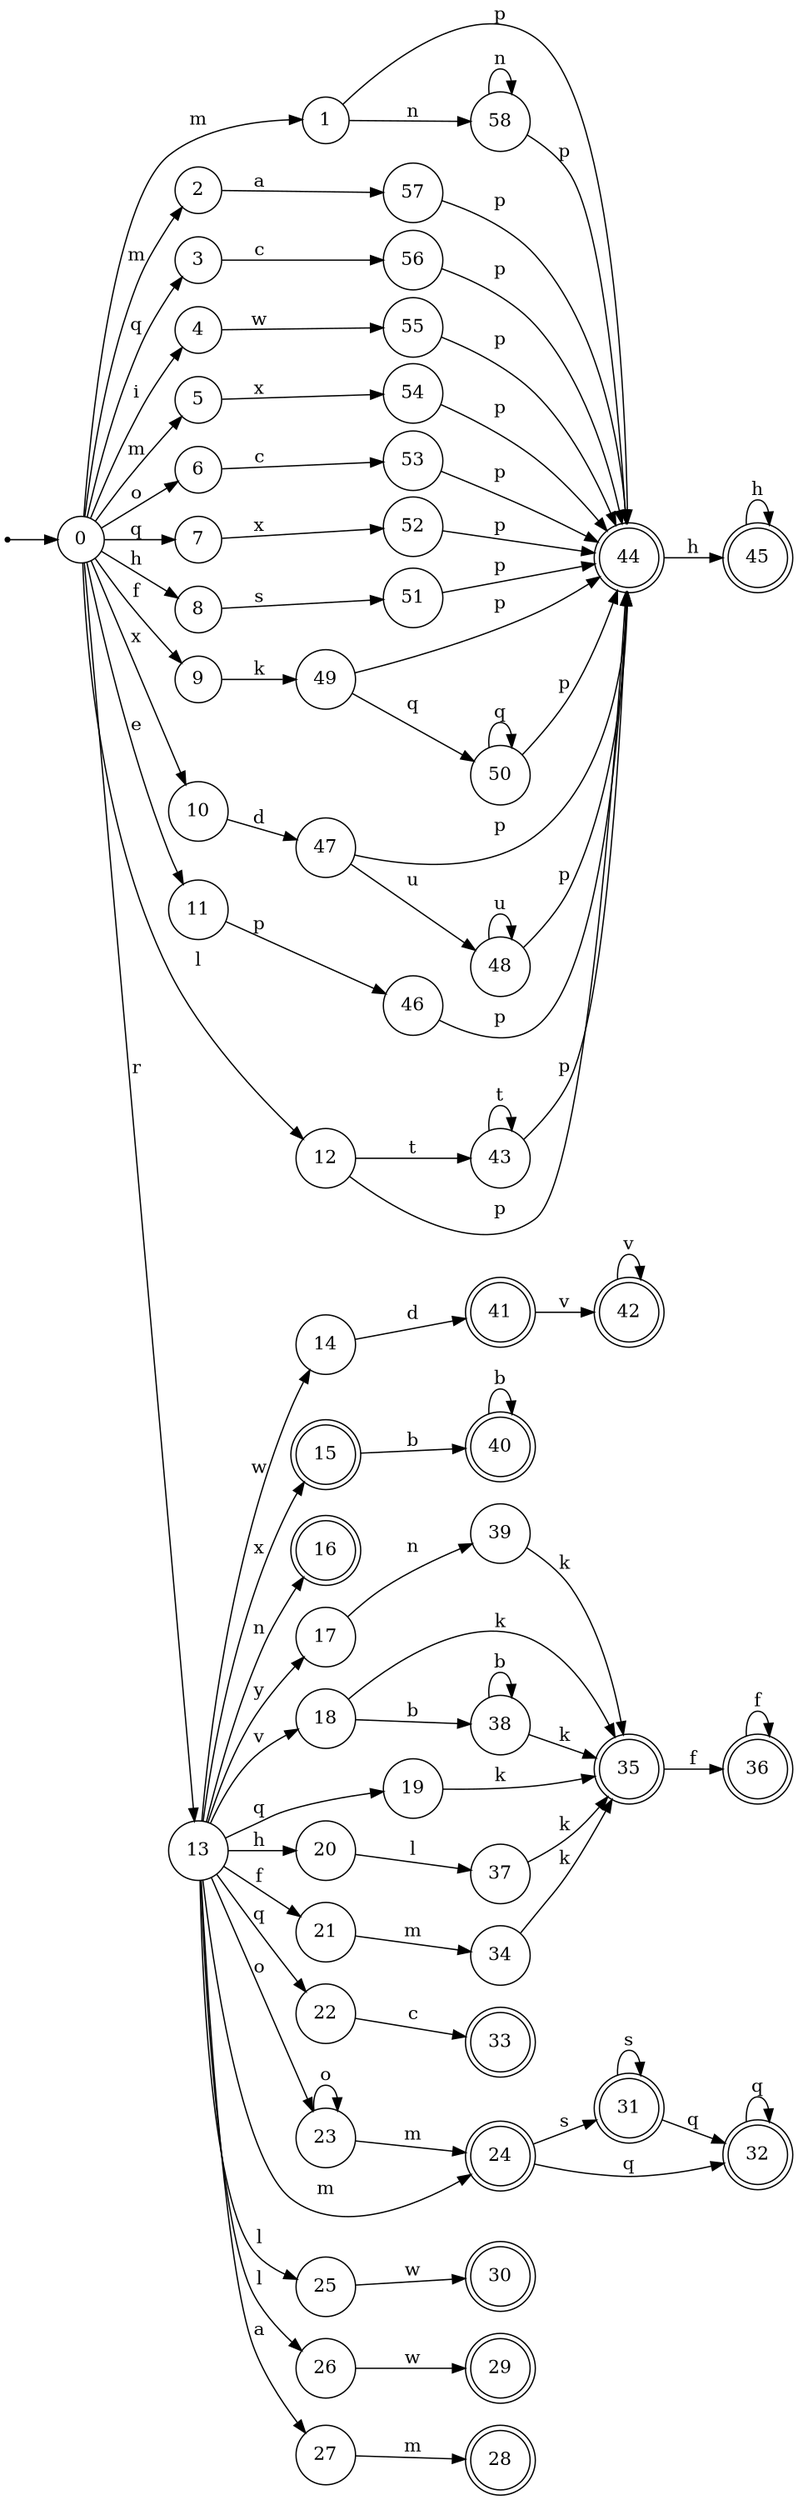 digraph finite_state_machine {
rankdir=LR;
size="20,20";
node [shape = point]; "dummy0"
node [shape = circle]; "0";
"dummy0" -> "0";
node [shape = circle]; "1";
node [shape = circle]; "2";
node [shape = circle]; "3";
node [shape = circle]; "4";
node [shape = circle]; "5";
node [shape = circle]; "6";
node [shape = circle]; "7";
node [shape = circle]; "8";
node [shape = circle]; "9";
node [shape = circle]; "10";
node [shape = circle]; "11";
node [shape = circle]; "12";
node [shape = circle]; "13";
node [shape = circle]; "14";
node [shape = doublecircle]; "15";node [shape = doublecircle]; "16";node [shape = circle]; "17";
node [shape = circle]; "18";
node [shape = circle]; "19";
node [shape = circle]; "20";
node [shape = circle]; "21";
node [shape = circle]; "22";
node [shape = circle]; "23";
node [shape = doublecircle]; "24";node [shape = circle]; "25";
node [shape = circle]; "26";
node [shape = circle]; "27";
node [shape = doublecircle]; "28";node [shape = doublecircle]; "29";node [shape = doublecircle]; "30";node [shape = doublecircle]; "31";node [shape = doublecircle]; "32";node [shape = doublecircle]; "33";node [shape = circle]; "34";
node [shape = doublecircle]; "35";node [shape = doublecircle]; "36";node [shape = circle]; "37";
node [shape = circle]; "38";
node [shape = circle]; "39";
node [shape = doublecircle]; "40";node [shape = doublecircle]; "41";node [shape = doublecircle]; "42";node [shape = circle]; "43";
node [shape = doublecircle]; "44";node [shape = doublecircle]; "45";node [shape = circle]; "46";
node [shape = circle]; "47";
node [shape = circle]; "48";
node [shape = circle]; "49";
node [shape = circle]; "50";
node [shape = circle]; "51";
node [shape = circle]; "52";
node [shape = circle]; "53";
node [shape = circle]; "54";
node [shape = circle]; "55";
node [shape = circle]; "56";
node [shape = circle]; "57";
node [shape = circle]; "58";
"0" -> "1" [label = "m"];
 "0" -> "2" [label = "m"];
 "0" -> "5" [label = "m"];
 "0" -> "3" [label = "q"];
 "0" -> "7" [label = "q"];
 "0" -> "4" [label = "i"];
 "0" -> "6" [label = "o"];
 "0" -> "8" [label = "h"];
 "0" -> "9" [label = "f"];
 "0" -> "10" [label = "x"];
 "0" -> "11" [label = "e"];
 "0" -> "12" [label = "l"];
 "0" -> "13" [label = "r"];
 "13" -> "14" [label = "w"];
 "13" -> "15" [label = "x"];
 "13" -> "16" [label = "n"];
 "13" -> "17" [label = "y"];
 "13" -> "18" [label = "v"];
 "13" -> "19" [label = "q"];
 "13" -> "22" [label = "q"];
 "13" -> "20" [label = "h"];
 "13" -> "21" [label = "f"];
 "13" -> "23" [label = "o"];
 "13" -> "24" [label = "m"];
 "13" -> "25" [label = "l"];
 "13" -> "26" [label = "l"];
 "13" -> "27" [label = "a"];
 "27" -> "28" [label = "m"];
 "26" -> "29" [label = "w"];
 "25" -> "30" [label = "w"];
 "24" -> "31" [label = "s"];
 "24" -> "32" [label = "q"];
 "32" -> "32" [label = "q"];
 "31" -> "31" [label = "s"];
 "31" -> "32" [label = "q"];
 "23" -> "23" [label = "o"];
 "23" -> "24" [label = "m"];
 "22" -> "33" [label = "c"];
 "21" -> "34" [label = "m"];
 "34" -> "35" [label = "k"];
 "35" -> "36" [label = "f"];
 "36" -> "36" [label = "f"];
 "20" -> "37" [label = "l"];
 "37" -> "35" [label = "k"];
 "19" -> "35" [label = "k"];
 "18" -> "38" [label = "b"];
 "18" -> "35" [label = "k"];
 "38" -> "38" [label = "b"];
 "38" -> "35" [label = "k"];
 "17" -> "39" [label = "n"];
 "39" -> "35" [label = "k"];
 "15" -> "40" [label = "b"];
 "40" -> "40" [label = "b"];
 "14" -> "41" [label = "d"];
 "41" -> "42" [label = "v"];
 "42" -> "42" [label = "v"];
 "12" -> "43" [label = "t"];
 "12" -> "44" [label = "p"];
 "44" -> "45" [label = "h"];
 "45" -> "45" [label = "h"];
 "43" -> "43" [label = "t"];
 "43" -> "44" [label = "p"];
 "11" -> "46" [label = "p"];
 "46" -> "44" [label = "p"];
 "10" -> "47" [label = "d"];
 "47" -> "48" [label = "u"];
 "47" -> "44" [label = "p"];
 "48" -> "48" [label = "u"];
 "48" -> "44" [label = "p"];
 "9" -> "49" [label = "k"];
 "49" -> "50" [label = "q"];
 "49" -> "44" [label = "p"];
 "50" -> "50" [label = "q"];
 "50" -> "44" [label = "p"];
 "8" -> "51" [label = "s"];
 "51" -> "44" [label = "p"];
 "7" -> "52" [label = "x"];
 "52" -> "44" [label = "p"];
 "6" -> "53" [label = "c"];
 "53" -> "44" [label = "p"];
 "5" -> "54" [label = "x"];
 "54" -> "44" [label = "p"];
 "4" -> "55" [label = "w"];
 "55" -> "44" [label = "p"];
 "3" -> "56" [label = "c"];
 "56" -> "44" [label = "p"];
 "2" -> "57" [label = "a"];
 "57" -> "44" [label = "p"];
 "1" -> "58" [label = "n"];
 "1" -> "44" [label = "p"];
 "58" -> "58" [label = "n"];
 "58" -> "44" [label = "p"];
 }
